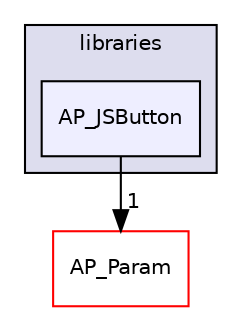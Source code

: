 digraph "libraries/AP_JSButton" {
  compound=true
  node [ fontsize="10", fontname="Helvetica"];
  edge [ labelfontsize="10", labelfontname="Helvetica"];
  subgraph clusterdir_bc0718b08fb2015b8e59c47b2805f60c {
    graph [ bgcolor="#ddddee", pencolor="black", label="libraries" fontname="Helvetica", fontsize="10", URL="dir_bc0718b08fb2015b8e59c47b2805f60c.html"]
  dir_f85dfae77894646246f61dac09aa292e [shape=box, label="AP_JSButton", style="filled", fillcolor="#eeeeff", pencolor="black", URL="dir_f85dfae77894646246f61dac09aa292e.html"];
  }
  dir_200d929b8d5577e7f19dc05ce443c612 [shape=box label="AP_Param" fillcolor="white" style="filled" color="red" URL="dir_200d929b8d5577e7f19dc05ce443c612.html"];
  dir_f85dfae77894646246f61dac09aa292e->dir_200d929b8d5577e7f19dc05ce443c612 [headlabel="1", labeldistance=1.5 headhref="dir_000093_000136.html"];
}
